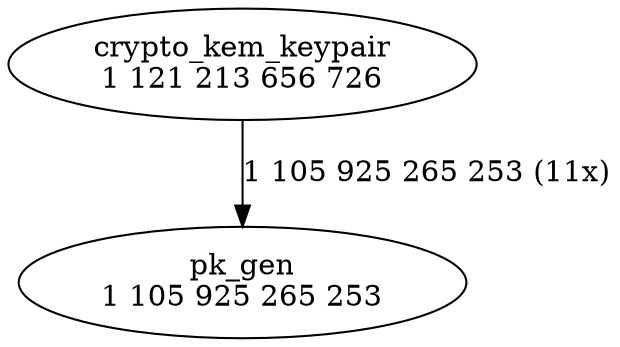 digraph "callgraph" {
  F5562538281c0 [label="pk_gen\n1 105 925 265 253"];
  F556254560580 [label="crypto_kem_keypair\n1 121 213 656 726"];
  F556254560580 -> F5562538281c0 [weight=3,label="1 105 925 265 253 (11x)"];
}
